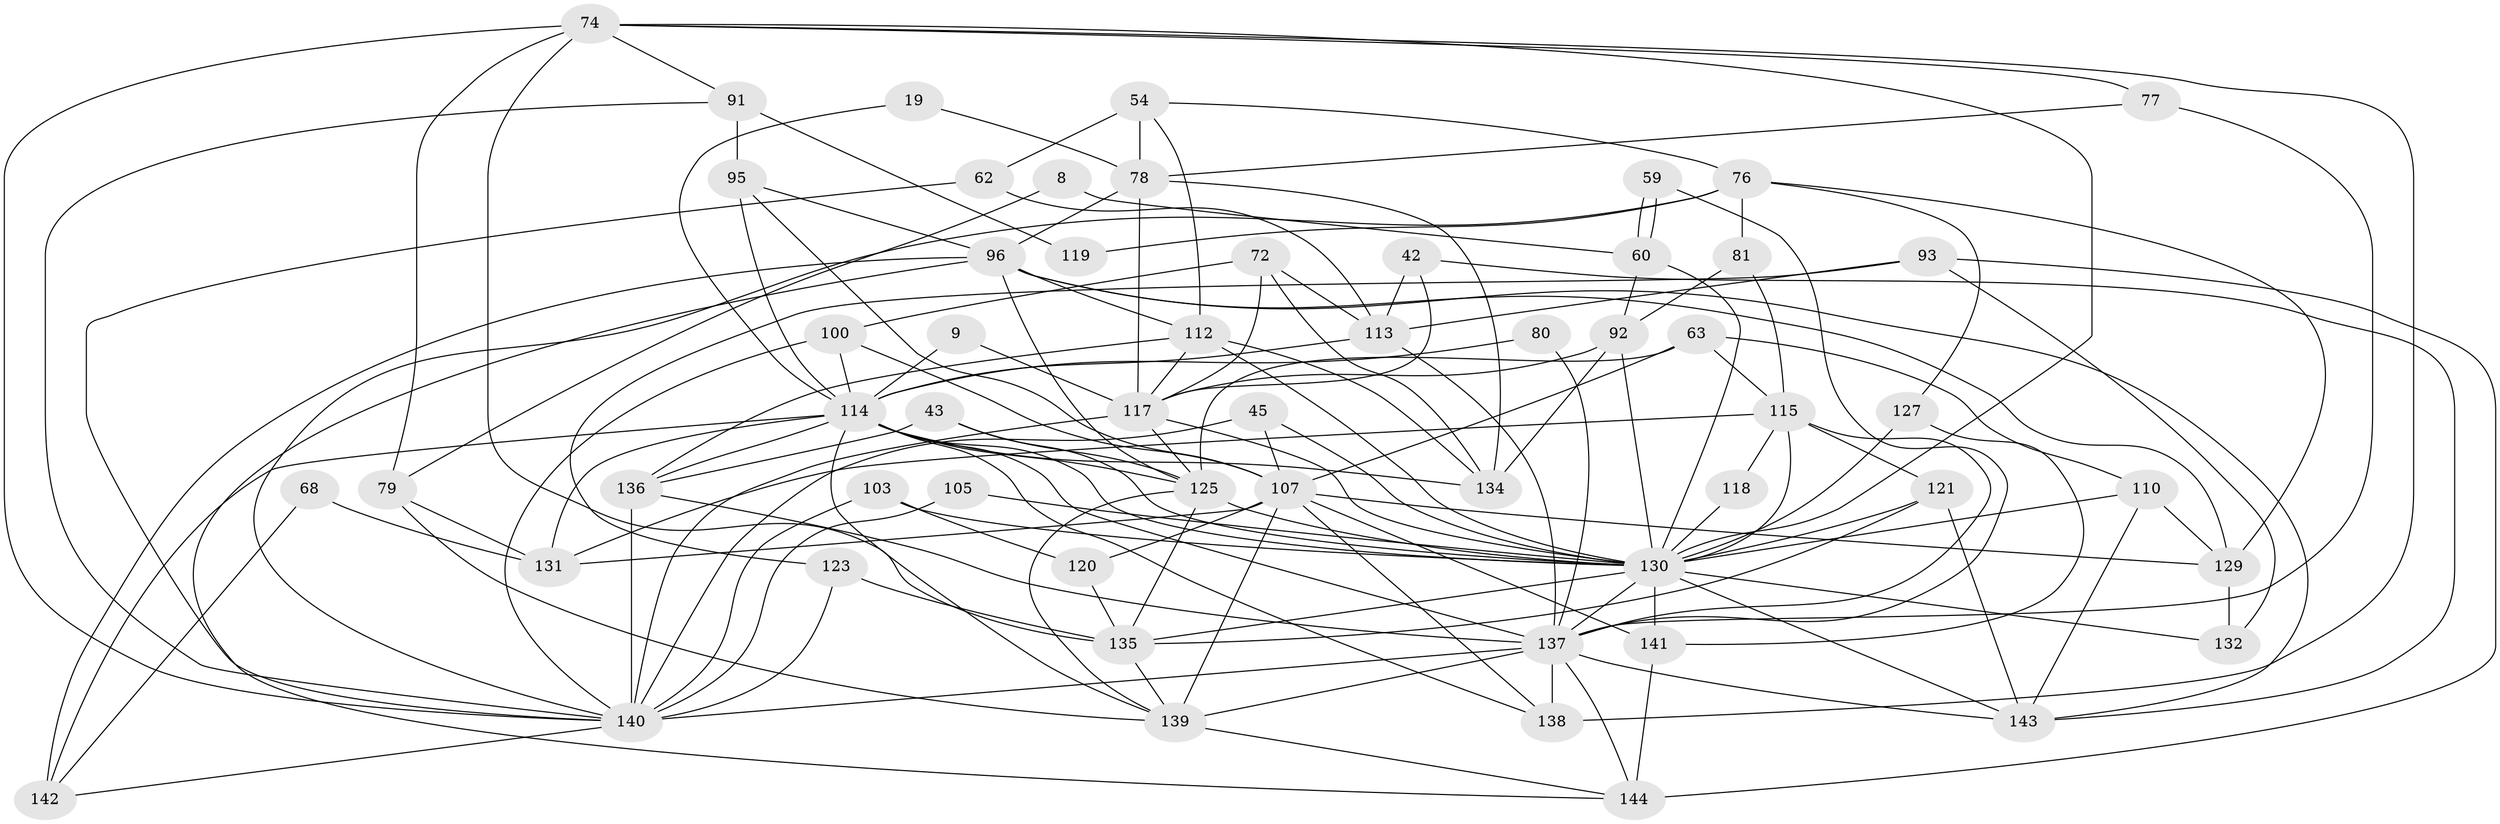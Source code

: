 // original degree distribution, {3: 0.2638888888888889, 2: 0.11805555555555555, 4: 0.3125, 5: 0.1736111111111111, 6: 0.09027777777777778, 7: 0.020833333333333332, 8: 0.020833333333333332}
// Generated by graph-tools (version 1.1) at 2025/53/03/04/25 21:53:23]
// undirected, 57 vertices, 147 edges
graph export_dot {
graph [start="1"]
  node [color=gray90,style=filled];
  8;
  9;
  19;
  42;
  43 [super="+12"];
  45;
  54;
  59;
  60;
  62 [super="+14"];
  63;
  68;
  72 [super="+70"];
  74 [super="+66"];
  76;
  77;
  78;
  79;
  80;
  81;
  91;
  92 [super="+13"];
  93;
  95 [super="+47"];
  96 [super="+82+71"];
  100 [super="+75"];
  103;
  105;
  107 [super="+27"];
  110;
  112 [super="+32+38+97"];
  113 [super="+26+34"];
  114 [super="+88+40+106"];
  115 [super="+109"];
  117 [super="+25+57+98"];
  118;
  119;
  120 [super="+53+104"];
  121;
  123;
  125 [super="+83+99"];
  127 [super="+89"];
  129 [super="+4+3"];
  130 [super="+37+128+58+55+122"];
  131 [super="+11"];
  132;
  134 [super="+126+67"];
  135 [super="+29+111"];
  136;
  137 [super="+31+133+124"];
  138 [super="+20"];
  139 [super="+30+6"];
  140 [super="+1+116+51+50+87"];
  141 [super="+85"];
  142;
  143 [super="+69"];
  144 [super="+101"];
  8 -- 60;
  8 -- 79;
  9 -- 117;
  9 -- 114;
  19 -- 78;
  19 -- 114;
  42 -- 143;
  42 -- 113 [weight=2];
  42 -- 117;
  43 -- 136 [weight=2];
  43 -- 125;
  43 -- 130 [weight=2];
  45 -- 107;
  45 -- 140;
  45 -- 130;
  54 -- 78;
  54 -- 62 [weight=2];
  54 -- 76;
  54 -- 112;
  59 -- 60;
  59 -- 60;
  59 -- 137 [weight=2];
  60 -- 92 [weight=2];
  60 -- 130;
  62 -- 113;
  62 -- 140;
  63 -- 115;
  63 -- 110;
  63 -- 107;
  63 -- 125 [weight=2];
  68 -- 142;
  68 -- 131;
  72 -- 113;
  72 -- 117 [weight=2];
  72 -- 100;
  72 -- 134;
  74 -- 77;
  74 -- 135 [weight=2];
  74 -- 138;
  74 -- 140 [weight=3];
  74 -- 79;
  74 -- 91;
  74 -- 130 [weight=3];
  76 -- 81;
  76 -- 119;
  76 -- 127 [weight=2];
  76 -- 129;
  76 -- 140;
  77 -- 78;
  77 -- 137;
  78 -- 134 [weight=2];
  78 -- 117 [weight=2];
  78 -- 96;
  79 -- 131 [weight=2];
  79 -- 139;
  80 -- 137 [weight=2];
  80 -- 114;
  81 -- 92;
  81 -- 115;
  91 -- 95 [weight=2];
  91 -- 119;
  91 -- 140;
  92 -- 134 [weight=2];
  92 -- 117;
  92 -- 130;
  93 -- 123;
  93 -- 132;
  93 -- 144 [weight=2];
  93 -- 113;
  95 -- 107;
  95 -- 96;
  95 -- 114;
  96 -- 144;
  96 -- 142;
  96 -- 143;
  96 -- 129;
  96 -- 112;
  96 -- 125;
  100 -- 140;
  100 -- 114;
  100 -- 107;
  103 -- 120 [weight=2];
  103 -- 140;
  103 -- 130;
  105 -- 140;
  105 -- 130;
  107 -- 141;
  107 -- 138;
  107 -- 131;
  107 -- 120 [weight=2];
  107 -- 139 [weight=2];
  107 -- 129;
  110 -- 129;
  110 -- 143;
  110 -- 130;
  112 -- 134;
  112 -- 117 [weight=2];
  112 -- 136;
  112 -- 130;
  113 -- 114 [weight=2];
  113 -- 137;
  114 -- 134 [weight=3];
  114 -- 137 [weight=3];
  114 -- 130 [weight=5];
  114 -- 131;
  114 -- 136;
  114 -- 138;
  114 -- 139;
  114 -- 142;
  114 -- 125;
  115 -- 121;
  115 -- 130 [weight=2];
  115 -- 131;
  115 -- 118;
  115 -- 137;
  117 -- 125;
  117 -- 130 [weight=2];
  117 -- 140 [weight=2];
  118 -- 130;
  120 -- 135;
  121 -- 135;
  121 -- 143;
  121 -- 130;
  123 -- 135;
  123 -- 140;
  125 -- 135 [weight=5];
  125 -- 130 [weight=2];
  125 -- 139;
  127 -- 141;
  127 -- 130;
  129 -- 132;
  130 -- 141;
  130 -- 135;
  130 -- 143 [weight=2];
  130 -- 132;
  130 -- 137 [weight=2];
  135 -- 139;
  136 -- 137;
  136 -- 140;
  137 -- 143 [weight=2];
  137 -- 144;
  137 -- 138 [weight=5];
  137 -- 139;
  137 -- 140 [weight=3];
  139 -- 144;
  140 -- 142;
  141 -- 144;
}
